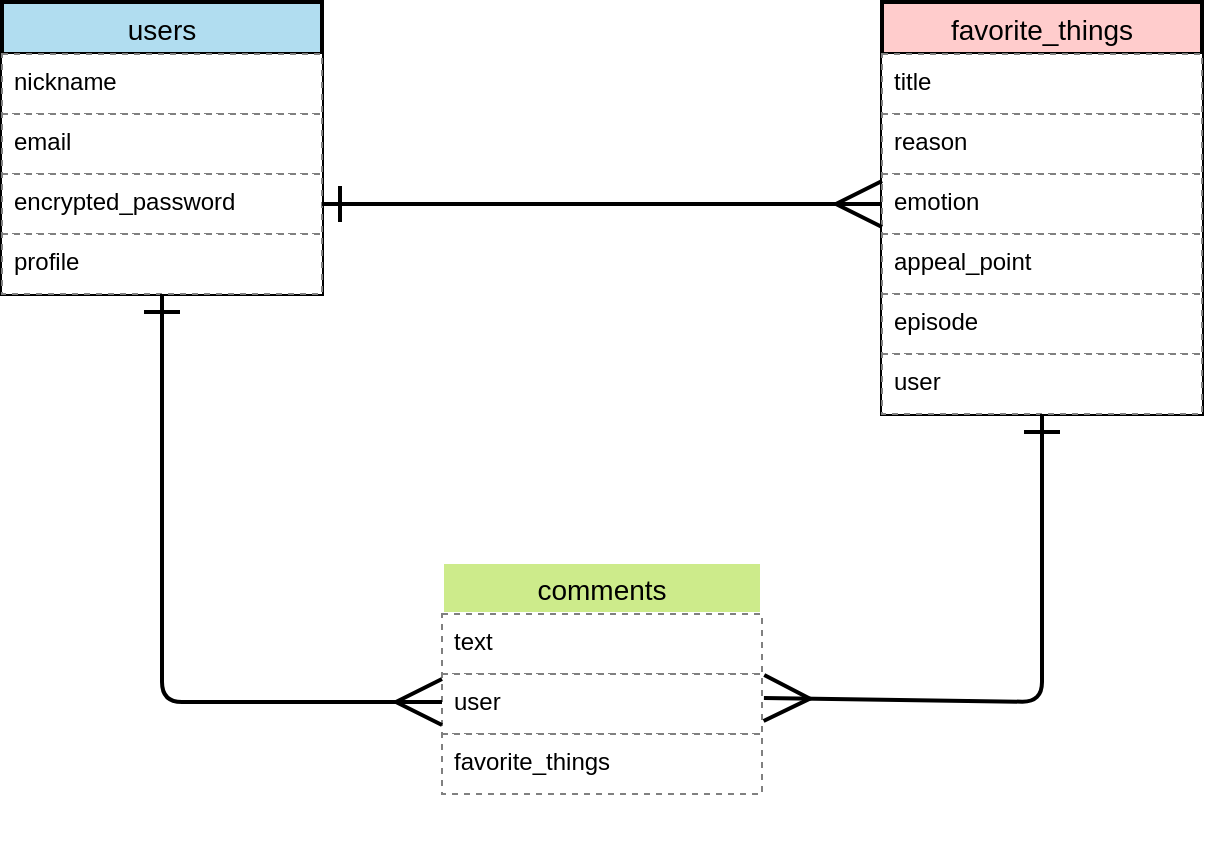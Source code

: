<mxfile>
    <diagram id="n7Mlq3v7jifNeIk-RpPs" name="ページ1">
        <mxGraphModel dx="716" dy="580" grid="1" gridSize="10" guides="1" tooltips="1" connect="0" arrows="1" fold="1" page="1" pageScale="1" pageWidth="827" pageHeight="1169" math="0" shadow="0">
            <root>
                <mxCell id="0"/>
                <mxCell id="1" parent="0"/>
                <mxCell id="2" value="users" style="swimlane;fontStyle=0;childLayout=stackLayout;horizontal=1;startSize=26;horizontalStack=0;resizeParent=1;resizeParentMax=0;resizeLast=0;collapsible=1;marginBottom=0;align=center;fontSize=14;fillColor=#b1ddf0;strokeColor=default;fontColor=#000000;strokeWidth=2;" parent="1" vertex="1">
                    <mxGeometry x="80" y="120" width="160" height="146" as="geometry"/>
                </mxCell>
                <mxCell id="3" value="nickname" style="text;strokeColor=#808080;fillColor=#FFFFFF;spacingLeft=4;spacingRight=4;overflow=hidden;rotatable=0;points=[[0,0.5],[1,0.5]];portConstraint=eastwest;fontSize=12;fontColor=#000000;dashed=1;" parent="2" vertex="1">
                    <mxGeometry y="26" width="160" height="30" as="geometry"/>
                </mxCell>
                <mxCell id="5" value="email" style="text;strokeColor=#808080;fillColor=#FFFFFF;spacingLeft=4;spacingRight=4;overflow=hidden;rotatable=0;points=[[0,0.5],[1,0.5]];portConstraint=eastwest;fontSize=12;fontColor=#000000;dashed=1;" parent="2" vertex="1">
                    <mxGeometry y="56" width="160" height="30" as="geometry"/>
                </mxCell>
                <mxCell id="20" value="encrypted_password" style="text;strokeColor=#808080;fillColor=#FFFFFF;spacingLeft=4;spacingRight=4;overflow=hidden;rotatable=0;points=[[0,0.5],[1,0.5]];portConstraint=eastwest;fontSize=12;fontColor=#000000;dashed=1;" parent="2" vertex="1">
                    <mxGeometry y="86" width="160" height="30" as="geometry"/>
                </mxCell>
                <mxCell id="19" value="profile" style="text;strokeColor=#808080;fillColor=#FFFFFF;spacingLeft=4;spacingRight=4;overflow=hidden;rotatable=0;points=[[0,0.5],[1,0.5]];portConstraint=eastwest;fontSize=12;fontColor=#000000;dashed=1;" parent="2" vertex="1">
                    <mxGeometry y="116" width="160" height="30" as="geometry"/>
                </mxCell>
                <mxCell id="29" value="favorite_things" style="swimlane;fontStyle=0;childLayout=stackLayout;horizontal=1;startSize=26;horizontalStack=0;resizeParent=1;resizeParentMax=0;resizeLast=0;collapsible=1;marginBottom=0;align=center;fontSize=14;strokeColor=default;strokeWidth=2;fillColor=#ffcccc;fontColor=#000000;" parent="1" vertex="1">
                    <mxGeometry x="520" y="120" width="160" height="206" as="geometry"/>
                </mxCell>
                <mxCell id="30" value="title" style="text;strokeColor=#808080;fillColor=#FFFFFF;spacingLeft=4;spacingRight=4;overflow=hidden;rotatable=0;points=[[0,0.5],[1,0.5]];portConstraint=eastwest;fontSize=12;fontColor=#000000;labelBackgroundColor=none;dashed=1;" parent="29" vertex="1">
                    <mxGeometry y="26" width="160" height="30" as="geometry"/>
                </mxCell>
                <mxCell id="31" value="reason" style="text;strokeColor=#808080;fillColor=#FFFFFF;spacingLeft=4;spacingRight=4;overflow=hidden;rotatable=0;points=[[0,0.5],[1,0.5]];portConstraint=eastwest;fontSize=12;fontColor=#000000;labelBackgroundColor=none;dashed=1;" parent="29" vertex="1">
                    <mxGeometry y="56" width="160" height="30" as="geometry"/>
                </mxCell>
                <mxCell id="70" value="emotion" style="text;strokeColor=#808080;fillColor=#FFFFFF;spacingLeft=4;spacingRight=4;overflow=hidden;rotatable=0;points=[[0,0.5],[1,0.5]];portConstraint=eastwest;fontSize=12;fontColor=#000000;labelBackgroundColor=none;dashed=1;" vertex="1" parent="29">
                    <mxGeometry y="86" width="160" height="30" as="geometry"/>
                </mxCell>
                <mxCell id="36" value="appeal_point" style="text;strokeColor=#808080;fillColor=#FFFFFF;spacingLeft=4;spacingRight=4;overflow=hidden;rotatable=0;points=[[0,0.5],[1,0.5]];portConstraint=eastwest;fontSize=12;fontColor=#000000;labelBackgroundColor=none;dashed=1;" parent="29" vertex="1">
                    <mxGeometry y="116" width="160" height="30" as="geometry"/>
                </mxCell>
                <mxCell id="32" value="episode" style="text;strokeColor=#808080;fillColor=#FFFFFF;spacingLeft=4;spacingRight=4;overflow=hidden;rotatable=0;points=[[0,0.5],[1,0.5]];portConstraint=eastwest;fontSize=12;fontColor=#000000;labelBackgroundColor=none;dashed=1;" parent="29" vertex="1">
                    <mxGeometry y="146" width="160" height="30" as="geometry"/>
                </mxCell>
                <mxCell id="35" value="user" style="text;strokeColor=#808080;fillColor=#FFFFFF;spacingLeft=4;spacingRight=4;overflow=hidden;rotatable=0;points=[[0,0.5],[1,0.5]];portConstraint=eastwest;fontSize=12;fontColor=#000000;labelBackgroundColor=none;dashed=1;" parent="29" vertex="1">
                    <mxGeometry y="176" width="160" height="30" as="geometry"/>
                </mxCell>
                <mxCell id="37" value="comments" style="swimlane;fontStyle=0;childLayout=stackLayout;horizontal=1;startSize=26;horizontalStack=0;resizeParent=1;resizeParentMax=0;resizeLast=0;collapsible=1;marginBottom=0;align=center;fontSize=14;labelBackgroundColor=none;strokeColor=#FFFFFF;strokeWidth=2;fillColor=#cdeb8b;fontColor=#000000;" parent="1" vertex="1">
                    <mxGeometry x="300" y="400" width="160" height="116" as="geometry"/>
                </mxCell>
                <mxCell id="38" value="text" style="text;strokeColor=#808080;fillColor=#FFFFFF;spacingLeft=4;spacingRight=4;overflow=hidden;rotatable=0;points=[[0,0.5],[1,0.5]];portConstraint=eastwest;fontSize=12;labelBackgroundColor=none;fontColor=#000000;dashed=1;" parent="37" vertex="1">
                    <mxGeometry y="26" width="160" height="30" as="geometry"/>
                </mxCell>
                <mxCell id="39" value="user" style="text;strokeColor=#808080;fillColor=#FFFFFF;spacingLeft=4;spacingRight=4;overflow=hidden;rotatable=0;points=[[0,0.5],[1,0.5]];portConstraint=eastwest;fontSize=12;labelBackgroundColor=none;fontColor=#000000;dashed=1;" parent="37" vertex="1">
                    <mxGeometry y="56" width="160" height="30" as="geometry"/>
                </mxCell>
                <mxCell id="40" value="favorite_things" style="text;strokeColor=#808080;fillColor=#FFFFFF;spacingLeft=4;spacingRight=4;overflow=hidden;rotatable=0;points=[[0,0.5],[1,0.5]];portConstraint=eastwest;fontSize=12;labelBackgroundColor=none;fontColor=#000000;dashed=1;" parent="37" vertex="1">
                    <mxGeometry y="86" width="160" height="30" as="geometry"/>
                </mxCell>
                <mxCell id="60" style="edgeStyle=none;rounded=1;jumpStyle=none;html=1;fontColor=#FFFFFF;startArrow=ERone;startFill=0;endArrow=ERmany;endFill=0;startSize=15;endSize=20;strokeColor=default;strokeWidth=2;" parent="1" source="20" edge="1">
                    <mxGeometry relative="1" as="geometry">
                        <mxPoint x="520" y="221" as="targetPoint"/>
                    </mxGeometry>
                </mxCell>
                <mxCell id="61" style="edgeStyle=none;rounded=1;jumpStyle=none;html=1;fontColor=#FFFFFF;startArrow=ERone;startFill=0;endArrow=ERmany;endFill=0;startSize=15;endSize=20;strokeColor=default;strokeWidth=2;" parent="1" source="19" edge="1">
                    <mxGeometry relative="1" as="geometry">
                        <mxPoint x="300" y="470" as="targetPoint"/>
                        <Array as="points">
                            <mxPoint x="160" y="470"/>
                        </Array>
                    </mxGeometry>
                </mxCell>
                <mxCell id="63" style="edgeStyle=none;rounded=1;jumpStyle=none;html=1;fontColor=#FFFFFF;startArrow=ERone;startFill=0;endArrow=ERmany;endFill=0;startSize=15;endSize=20;strokeColor=default;strokeWidth=2;entryX=1.006;entryY=0.4;entryDx=0;entryDy=0;entryPerimeter=0;" parent="1" source="35" target="39" edge="1">
                    <mxGeometry relative="1" as="geometry">
                        <mxPoint x="470" y="460" as="targetPoint"/>
                        <Array as="points">
                            <mxPoint x="600" y="470"/>
                        </Array>
                    </mxGeometry>
                </mxCell>
                <mxCell id="66" value="&lt;font style=&quot;font-size: 14px&quot;&gt;belongs_to : favorite_thing&lt;br&gt;has_many : comments&lt;/font&gt;" style="edgeLabel;html=1;align=left;verticalAlign=middle;resizable=0;points=[];fontColor=#FFFFFF;" parent="63" vertex="1" connectable="0">
                    <mxGeometry x="-0.546" y="1" relative="1" as="geometry">
                        <mxPoint x="-81" y="133" as="offset"/>
                    </mxGeometry>
                </mxCell>
                <mxCell id="67" value="&lt;font style=&quot;font-size: 14px&quot;&gt;belongs_to : user&lt;br&gt;has_many : comments&lt;/font&gt;" style="edgeLabel;html=1;align=left;verticalAlign=middle;resizable=0;points=[];fontColor=#FFFFFF;" parent="1" vertex="1" connectable="0">
                    <mxGeometry x="80" y="500" as="geometry"/>
                </mxCell>
                <mxCell id="68" value="&lt;font style=&quot;font-size: 14px&quot;&gt;belongs_to : user&lt;br&gt;has_many : favorite_things&lt;/font&gt;" style="edgeLabel;html=1;align=left;verticalAlign=middle;resizable=0;points=[];fontColor=#FFFFFF;" parent="1" vertex="1" connectable="0">
                    <mxGeometry x="300" y="160" as="geometry"/>
                </mxCell>
            </root>
        </mxGraphModel>
    </diagram>
</mxfile>